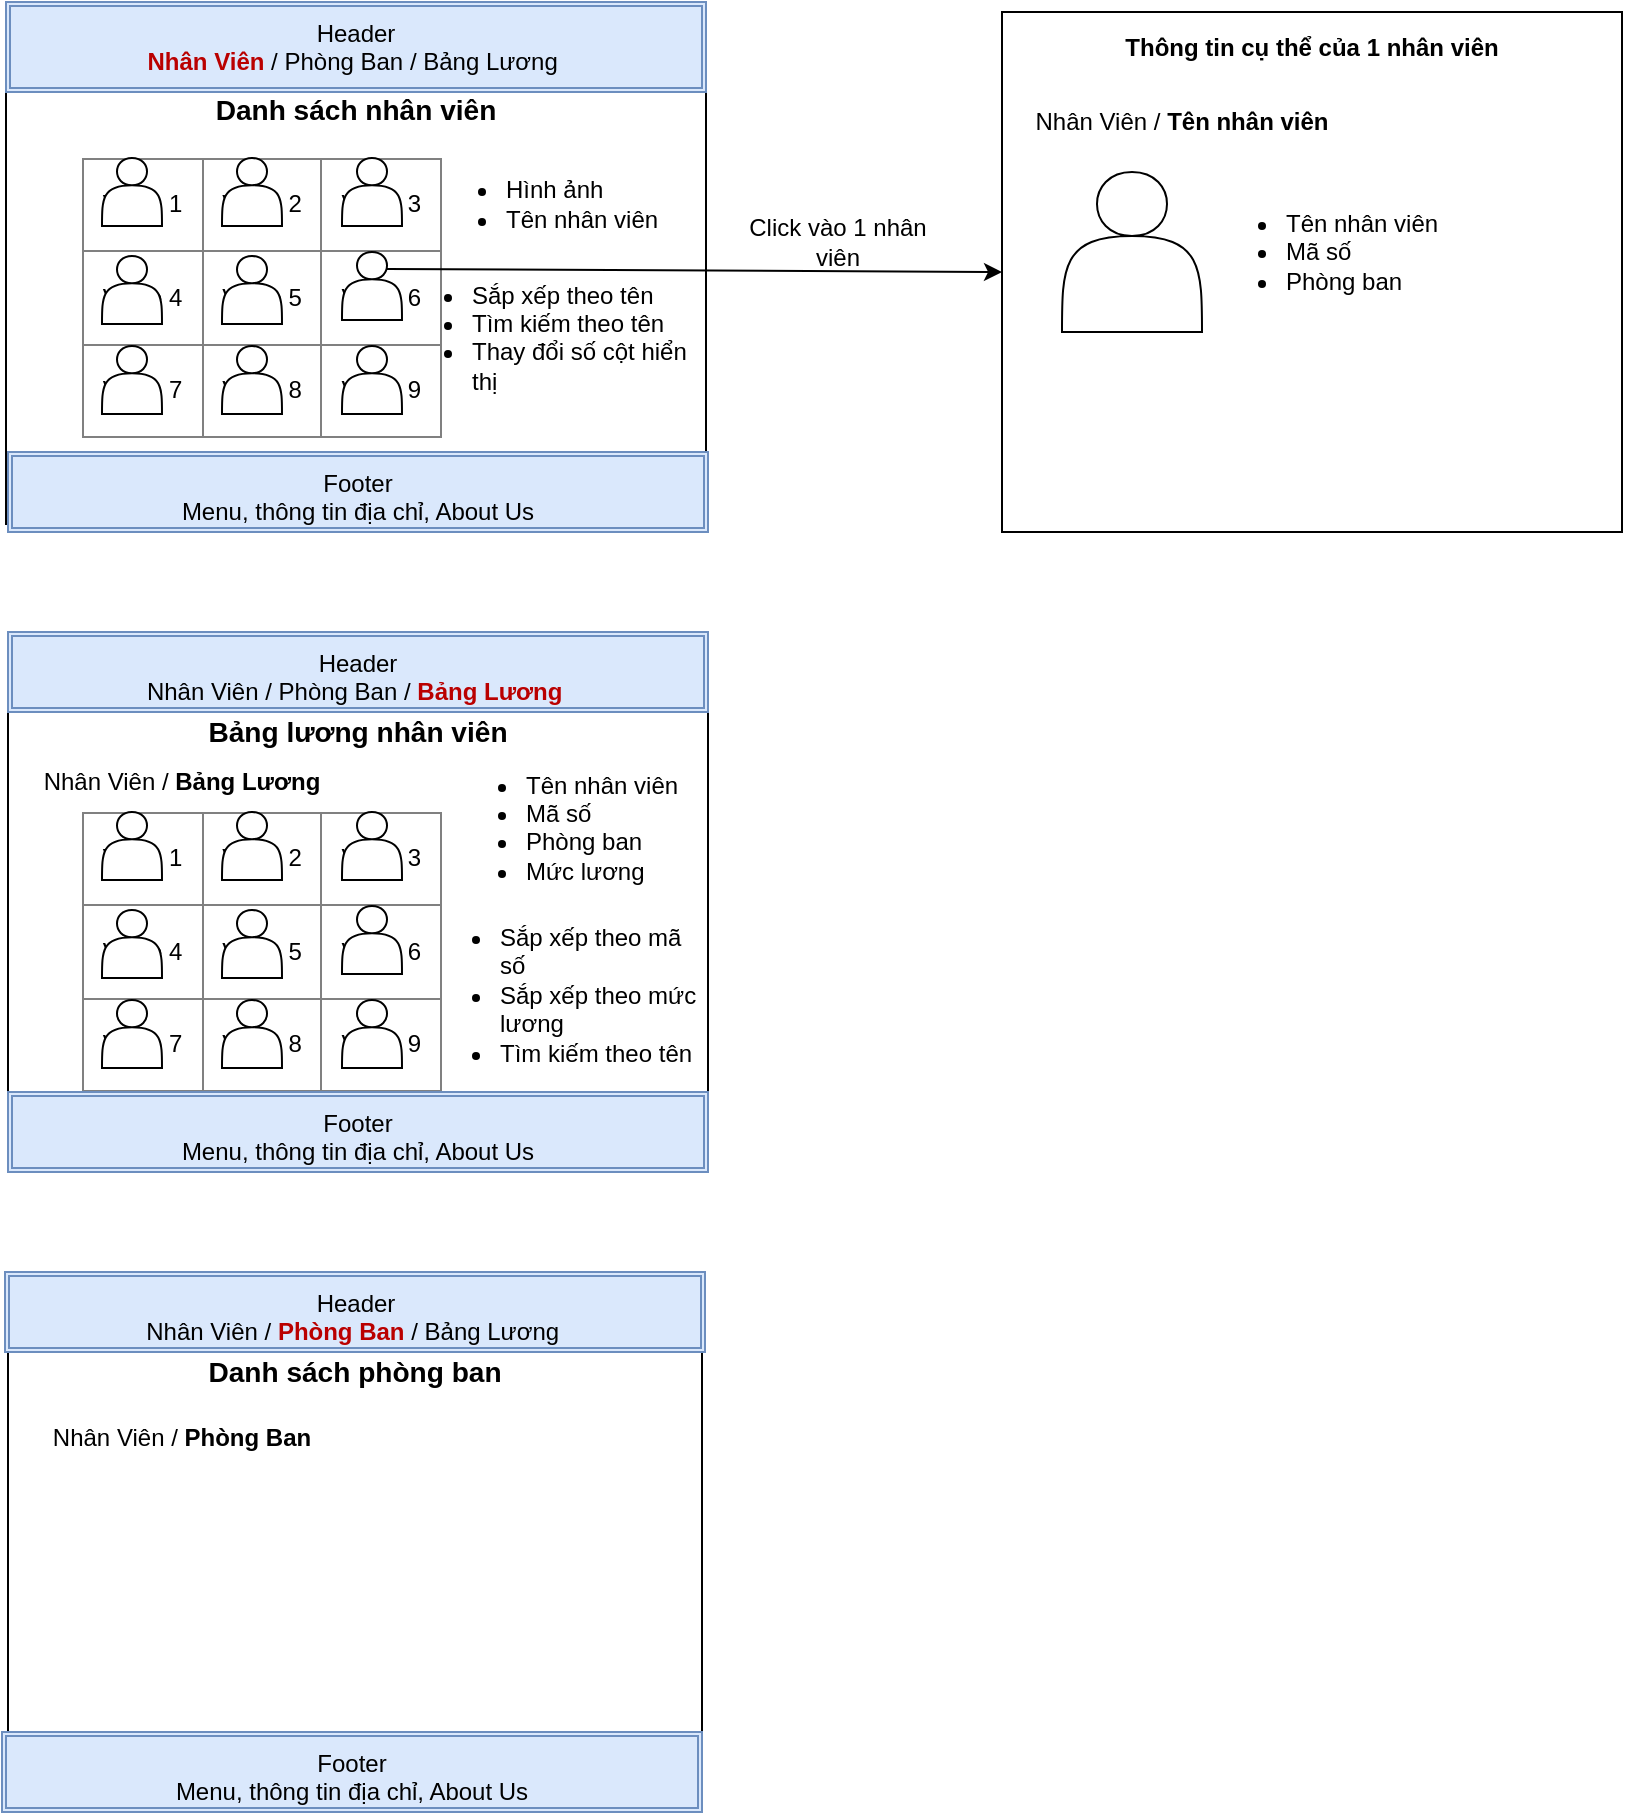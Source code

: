 <mxfile version="16.5.6" type="github">
  <diagram id="pb4SdE6-r2ZsqCLpavfr" name="Page-1">
    <mxGraphModel dx="1038" dy="547" grid="1" gridSize="10" guides="1" tooltips="1" connect="1" arrows="1" fold="1" page="1" pageScale="1" pageWidth="827" pageHeight="1169" math="0" shadow="0">
      <root>
        <mxCell id="0" />
        <mxCell id="1" parent="0" />
        <mxCell id="zKxOlCtOejwHsQ1bgcev-1" value="&lt;h3&gt;Danh sách nhân viên&lt;/h3&gt;" style="whiteSpace=wrap;html=1;align=center;spacingTop=24;horizontal=1;verticalAlign=top;labelPosition=center;verticalLabelPosition=middle;" parent="1" vertex="1">
          <mxGeometry x="2" y="16" width="350" height="260" as="geometry" />
        </mxCell>
        <mxCell id="KNncjrBmfiQTa96TtwuM-1" value="&lt;h3&gt;Danh sách phòng ban&lt;/h3&gt;" style="whiteSpace=wrap;html=1;verticalAlign=top;spacingTop=21;" parent="1" vertex="1">
          <mxGeometry x="3" y="650" width="347" height="270" as="geometry" />
        </mxCell>
        <mxCell id="KNncjrBmfiQTa96TtwuM-2" value="&lt;h3&gt;Bảng lương nhân viên&lt;/h3&gt;" style="whiteSpace=wrap;html=1;verticalAlign=top;spacingTop=21;" parent="1" vertex="1">
          <mxGeometry x="3" y="330" width="350" height="270" as="geometry" />
        </mxCell>
        <mxCell id="KNncjrBmfiQTa96TtwuM-4" value="&lt;h4&gt;Thông tin cụ thể của 1 nhân viên&lt;/h4&gt;" style="whiteSpace=wrap;html=1;verticalAlign=top;spacingTop=-12;" parent="1" vertex="1">
          <mxGeometry x="500" y="20" width="310" height="260" as="geometry" />
        </mxCell>
        <mxCell id="KNncjrBmfiQTa96TtwuM-6" value="&lt;ul&gt;&lt;li&gt;Hình ảnh&lt;/li&gt;&lt;li&gt;Tên nhân viên&lt;/li&gt;&lt;/ul&gt;" style="text;strokeColor=none;fillColor=none;html=1;whiteSpace=wrap;verticalAlign=middle;overflow=hidden;" parent="1" vertex="1">
          <mxGeometry x="210" y="76" width="150" height="80" as="geometry" />
        </mxCell>
        <mxCell id="KNncjrBmfiQTa96TtwuM-7" value="Footer&lt;br&gt;Menu, thông tin địa chỉ, About Us" style="shape=ext;double=1;rounded=0;whiteSpace=wrap;html=1;verticalAlign=top;labelBackgroundColor=none;fillColor=#dae8fc;strokeColor=#6c8ebf;" parent="1" vertex="1">
          <mxGeometry x="3" y="240" width="350" height="40" as="geometry" />
        </mxCell>
        <mxCell id="KNncjrBmfiQTa96TtwuM-9" value="Click vào 1 nhân viên" style="text;html=1;strokeColor=none;fillColor=none;align=center;verticalAlign=middle;whiteSpace=wrap;rounded=0;labelBackgroundColor=none;" parent="1" vertex="1">
          <mxGeometry x="370" y="120" width="96" height="30" as="geometry" />
        </mxCell>
        <mxCell id="KNncjrBmfiQTa96TtwuM-10" value="Header&lt;br&gt;&lt;b&gt;&lt;font color=&quot;rgba(0, 0, 0, 0)&quot;&gt;Nhân Viên&lt;/font&gt;&lt;/b&gt; / Phòng Ban / Bảng Lương&amp;nbsp;" style="shape=ext;double=1;rounded=0;whiteSpace=wrap;html=1;verticalAlign=top;labelBackgroundColor=none;fillColor=#dae8fc;strokeColor=#6c8ebf;" parent="1" vertex="1">
          <mxGeometry x="2" y="15" width="350" height="45" as="geometry" />
        </mxCell>
        <mxCell id="KNncjrBmfiQTa96TtwuM-11" value="" style="shape=actor;whiteSpace=wrap;html=1;labelBackgroundColor=none;" parent="1" vertex="1">
          <mxGeometry x="530" y="100" width="70" height="80" as="geometry" />
        </mxCell>
        <mxCell id="KNncjrBmfiQTa96TtwuM-22" value="&lt;ul&gt;&lt;li&gt;Tên nhân viên&lt;/li&gt;&lt;li&gt;Mã số&lt;/li&gt;&lt;li&gt;Phòng ban&lt;/li&gt;&lt;/ul&gt;" style="text;strokeColor=none;fillColor=none;html=1;whiteSpace=wrap;verticalAlign=middle;overflow=hidden;" parent="1" vertex="1">
          <mxGeometry x="600" y="100" width="150" height="80" as="geometry" />
        </mxCell>
        <mxCell id="KNncjrBmfiQTa96TtwuM-27" value="" style="group" parent="1" vertex="1" connectable="0">
          <mxGeometry x="40" y="93" width="180" height="140" as="geometry" />
        </mxCell>
        <mxCell id="KNncjrBmfiQTa96TtwuM-8" value="&lt;table border=&quot;1&quot; width=&quot;100%&quot; height=&quot;100%&quot; style=&quot;width:100%;height:100%;border-collapse:collapse;&quot;&gt;&lt;tr&gt;&lt;td align=&quot;center&quot;&gt;Value 1&lt;/td&gt;&lt;td align=&quot;center&quot;&gt;Value 2&lt;/td&gt;&lt;td align=&quot;center&quot;&gt;Value 3&lt;/td&gt;&lt;/tr&gt;&lt;tr&gt;&lt;td align=&quot;center&quot;&gt;Value 4&lt;/td&gt;&lt;td align=&quot;center&quot;&gt;Value 5&lt;/td&gt;&lt;td align=&quot;center&quot;&gt;Value 6&lt;/td&gt;&lt;/tr&gt;&lt;tr&gt;&lt;td align=&quot;center&quot;&gt;Value 7&lt;/td&gt;&lt;td align=&quot;center&quot;&gt;Value 8&lt;/td&gt;&lt;td align=&quot;center&quot;&gt;Value 9&lt;/td&gt;&lt;/tr&gt;&lt;/table&gt;" style="text;html=1;strokeColor=none;fillColor=none;overflow=fill;labelBackgroundColor=none;" parent="KNncjrBmfiQTa96TtwuM-27" vertex="1">
          <mxGeometry width="180" height="140" as="geometry" />
        </mxCell>
        <mxCell id="KNncjrBmfiQTa96TtwuM-12" value="" style="shape=actor;whiteSpace=wrap;html=1;labelBackgroundColor=none;" parent="KNncjrBmfiQTa96TtwuM-27" vertex="1">
          <mxGeometry x="10" width="30" height="34" as="geometry" />
        </mxCell>
        <mxCell id="KNncjrBmfiQTa96TtwuM-13" value="" style="shape=actor;whiteSpace=wrap;html=1;labelBackgroundColor=none;" parent="KNncjrBmfiQTa96TtwuM-27" vertex="1">
          <mxGeometry x="70" width="30" height="34" as="geometry" />
        </mxCell>
        <mxCell id="KNncjrBmfiQTa96TtwuM-14" value="" style="shape=actor;whiteSpace=wrap;html=1;labelBackgroundColor=none;" parent="KNncjrBmfiQTa96TtwuM-27" vertex="1">
          <mxGeometry x="130" width="30" height="34" as="geometry" />
        </mxCell>
        <mxCell id="KNncjrBmfiQTa96TtwuM-15" value="" style="shape=actor;whiteSpace=wrap;html=1;labelBackgroundColor=none;" parent="KNncjrBmfiQTa96TtwuM-27" vertex="1">
          <mxGeometry x="10" y="49" width="30" height="34" as="geometry" />
        </mxCell>
        <mxCell id="KNncjrBmfiQTa96TtwuM-16" value="" style="shape=actor;whiteSpace=wrap;html=1;labelBackgroundColor=none;" parent="KNncjrBmfiQTa96TtwuM-27" vertex="1">
          <mxGeometry x="70" y="49" width="30" height="34" as="geometry" />
        </mxCell>
        <mxCell id="KNncjrBmfiQTa96TtwuM-17" value="" style="shape=actor;whiteSpace=wrap;html=1;labelBackgroundColor=none;" parent="KNncjrBmfiQTa96TtwuM-27" vertex="1">
          <mxGeometry x="10" y="94" width="30" height="34" as="geometry" />
        </mxCell>
        <mxCell id="KNncjrBmfiQTa96TtwuM-18" value="" style="shape=actor;whiteSpace=wrap;html=1;labelBackgroundColor=none;" parent="KNncjrBmfiQTa96TtwuM-27" vertex="1">
          <mxGeometry x="70" y="94" width="30" height="34" as="geometry" />
        </mxCell>
        <mxCell id="KNncjrBmfiQTa96TtwuM-19" value="" style="shape=actor;whiteSpace=wrap;html=1;labelBackgroundColor=none;" parent="KNncjrBmfiQTa96TtwuM-27" vertex="1">
          <mxGeometry x="130" y="94" width="30" height="34" as="geometry" />
        </mxCell>
        <mxCell id="KNncjrBmfiQTa96TtwuM-20" value="" style="shape=actor;whiteSpace=wrap;html=1;labelBackgroundColor=none;" parent="KNncjrBmfiQTa96TtwuM-27" vertex="1">
          <mxGeometry x="130" y="47" width="30" height="34" as="geometry" />
        </mxCell>
        <mxCell id="KNncjrBmfiQTa96TtwuM-39" value="&lt;ul&gt;&lt;li&gt;Tên nhân viên&lt;/li&gt;&lt;li&gt;Mã số&lt;/li&gt;&lt;li&gt;Phòng ban&lt;/li&gt;&lt;li&gt;Mức lương&lt;/li&gt;&lt;/ul&gt;" style="text;strokeColor=none;fillColor=none;html=1;whiteSpace=wrap;verticalAlign=middle;overflow=hidden;" parent="1" vertex="1">
          <mxGeometry x="220" y="385" width="150" height="80" as="geometry" />
        </mxCell>
        <mxCell id="KNncjrBmfiQTa96TtwuM-40" value="&lt;ul&gt;&lt;li&gt;Sắp xếp theo tên&lt;/li&gt;&lt;li&gt;Tìm kiếm theo tên&lt;/li&gt;&lt;li&gt;Thay đổi số cột hiển thị&lt;/li&gt;&lt;/ul&gt;" style="text;strokeColor=none;fillColor=none;html=1;whiteSpace=wrap;verticalAlign=middle;overflow=hidden;" parent="1" vertex="1">
          <mxGeometry x="193" y="140" width="157" height="80" as="geometry" />
        </mxCell>
        <mxCell id="KNncjrBmfiQTa96TtwuM-41" value="&lt;ul&gt;&lt;li&gt;Sắp xếp theo mã số&amp;nbsp;&lt;/li&gt;&lt;li&gt;Sắp xếp theo mức lương&lt;/li&gt;&lt;li&gt;Tìm kiếm theo tên&lt;/li&gt;&lt;/ul&gt;" style="text;strokeColor=none;fillColor=none;html=1;whiteSpace=wrap;verticalAlign=middle;overflow=hidden;" parent="1" vertex="1">
          <mxGeometry x="207" y="461" width="150" height="89" as="geometry" />
        </mxCell>
        <mxCell id="QxCAGFQHH0MZ8qj6OE2_-1" value="" style="endArrow=classic;html=1;rounded=0;exitX=0.75;exitY=0.25;exitDx=0;exitDy=0;exitPerimeter=0;entryX=0;entryY=0.5;entryDx=0;entryDy=0;" edge="1" parent="1" source="KNncjrBmfiQTa96TtwuM-20" target="KNncjrBmfiQTa96TtwuM-4">
          <mxGeometry width="50" height="50" relative="1" as="geometry">
            <mxPoint x="400" y="310" as="sourcePoint" />
            <mxPoint x="490" y="330" as="targetPoint" />
          </mxGeometry>
        </mxCell>
        <mxCell id="QxCAGFQHH0MZ8qj6OE2_-5" value="Header&lt;br&gt;Nhân Viên / Phòng Ban / &lt;b&gt;&lt;font color=&quot;rgba(0, 0, 0, 0)&quot;&gt;Bảng Lương&lt;/font&gt;&lt;/b&gt;&amp;nbsp;" style="shape=ext;double=1;rounded=0;whiteSpace=wrap;html=1;verticalAlign=top;labelBackgroundColor=none;fillColor=#dae8fc;strokeColor=#6c8ebf;" vertex="1" parent="1">
          <mxGeometry x="3" y="330" width="350" height="40" as="geometry" />
        </mxCell>
        <mxCell id="QxCAGFQHH0MZ8qj6OE2_-6" value="Header&lt;br&gt;Nhân Viên / &lt;b&gt;&lt;font color=&quot;rgba(0, 0, 0, 0)&quot;&gt;Phòng Ban&lt;/font&gt;&lt;/b&gt; / Bảng Lương&amp;nbsp;" style="shape=ext;double=1;rounded=0;whiteSpace=wrap;html=1;verticalAlign=top;labelBackgroundColor=none;fillColor=#dae8fc;strokeColor=#6c8ebf;" vertex="1" parent="1">
          <mxGeometry x="1.5" y="650" width="350" height="40" as="geometry" />
        </mxCell>
        <mxCell id="QxCAGFQHH0MZ8qj6OE2_-10" value="Nhân Viên / &lt;b&gt;Tên nhân viên&lt;/b&gt;" style="text;html=1;strokeColor=none;fillColor=none;align=center;verticalAlign=middle;whiteSpace=wrap;rounded=0;fontColor=#000000;" vertex="1" parent="1">
          <mxGeometry x="510" y="60" width="160" height="30" as="geometry" />
        </mxCell>
        <mxCell id="QxCAGFQHH0MZ8qj6OE2_-11" value="" style="group" vertex="1" connectable="0" parent="1">
          <mxGeometry x="40" y="420" width="180" height="140" as="geometry" />
        </mxCell>
        <mxCell id="QxCAGFQHH0MZ8qj6OE2_-12" value="&lt;table border=&quot;1&quot; width=&quot;100%&quot; height=&quot;100%&quot; style=&quot;width:100%;height:100%;border-collapse:collapse;&quot;&gt;&lt;tr&gt;&lt;td align=&quot;center&quot;&gt;Value 1&lt;/td&gt;&lt;td align=&quot;center&quot;&gt;Value 2&lt;/td&gt;&lt;td align=&quot;center&quot;&gt;Value 3&lt;/td&gt;&lt;/tr&gt;&lt;tr&gt;&lt;td align=&quot;center&quot;&gt;Value 4&lt;/td&gt;&lt;td align=&quot;center&quot;&gt;Value 5&lt;/td&gt;&lt;td align=&quot;center&quot;&gt;Value 6&lt;/td&gt;&lt;/tr&gt;&lt;tr&gt;&lt;td align=&quot;center&quot;&gt;Value 7&lt;/td&gt;&lt;td align=&quot;center&quot;&gt;Value 8&lt;/td&gt;&lt;td align=&quot;center&quot;&gt;Value 9&lt;/td&gt;&lt;/tr&gt;&lt;/table&gt;" style="text;html=1;strokeColor=none;fillColor=none;overflow=fill;labelBackgroundColor=none;" vertex="1" parent="QxCAGFQHH0MZ8qj6OE2_-11">
          <mxGeometry width="180" height="140" as="geometry" />
        </mxCell>
        <mxCell id="QxCAGFQHH0MZ8qj6OE2_-13" value="" style="shape=actor;whiteSpace=wrap;html=1;labelBackgroundColor=none;" vertex="1" parent="QxCAGFQHH0MZ8qj6OE2_-11">
          <mxGeometry x="10" width="30" height="34" as="geometry" />
        </mxCell>
        <mxCell id="QxCAGFQHH0MZ8qj6OE2_-14" value="" style="shape=actor;whiteSpace=wrap;html=1;labelBackgroundColor=none;" vertex="1" parent="QxCAGFQHH0MZ8qj6OE2_-11">
          <mxGeometry x="70" width="30" height="34" as="geometry" />
        </mxCell>
        <mxCell id="QxCAGFQHH0MZ8qj6OE2_-15" value="" style="shape=actor;whiteSpace=wrap;html=1;labelBackgroundColor=none;" vertex="1" parent="QxCAGFQHH0MZ8qj6OE2_-11">
          <mxGeometry x="130" width="30" height="34" as="geometry" />
        </mxCell>
        <mxCell id="QxCAGFQHH0MZ8qj6OE2_-16" value="" style="shape=actor;whiteSpace=wrap;html=1;labelBackgroundColor=none;" vertex="1" parent="QxCAGFQHH0MZ8qj6OE2_-11">
          <mxGeometry x="10" y="49" width="30" height="34" as="geometry" />
        </mxCell>
        <mxCell id="QxCAGFQHH0MZ8qj6OE2_-17" value="" style="shape=actor;whiteSpace=wrap;html=1;labelBackgroundColor=none;" vertex="1" parent="QxCAGFQHH0MZ8qj6OE2_-11">
          <mxGeometry x="70" y="49" width="30" height="34" as="geometry" />
        </mxCell>
        <mxCell id="QxCAGFQHH0MZ8qj6OE2_-18" value="" style="shape=actor;whiteSpace=wrap;html=1;labelBackgroundColor=none;" vertex="1" parent="QxCAGFQHH0MZ8qj6OE2_-11">
          <mxGeometry x="10" y="94" width="30" height="34" as="geometry" />
        </mxCell>
        <mxCell id="QxCAGFQHH0MZ8qj6OE2_-19" value="" style="shape=actor;whiteSpace=wrap;html=1;labelBackgroundColor=none;" vertex="1" parent="QxCAGFQHH0MZ8qj6OE2_-11">
          <mxGeometry x="70" y="94" width="30" height="34" as="geometry" />
        </mxCell>
        <mxCell id="QxCAGFQHH0MZ8qj6OE2_-20" value="" style="shape=actor;whiteSpace=wrap;html=1;labelBackgroundColor=none;" vertex="1" parent="QxCAGFQHH0MZ8qj6OE2_-11">
          <mxGeometry x="130" y="94" width="30" height="34" as="geometry" />
        </mxCell>
        <mxCell id="QxCAGFQHH0MZ8qj6OE2_-21" value="" style="shape=actor;whiteSpace=wrap;html=1;labelBackgroundColor=none;" vertex="1" parent="QxCAGFQHH0MZ8qj6OE2_-11">
          <mxGeometry x="130" y="47" width="30" height="34" as="geometry" />
        </mxCell>
        <mxCell id="QxCAGFQHH0MZ8qj6OE2_-22" value="Nhân Viên / &lt;b&gt;Bảng Lương&lt;/b&gt;" style="text;html=1;strokeColor=none;fillColor=none;align=center;verticalAlign=middle;whiteSpace=wrap;rounded=0;fontColor=#000000;" vertex="1" parent="1">
          <mxGeometry x="10" y="390" width="160" height="30" as="geometry" />
        </mxCell>
        <mxCell id="QxCAGFQHH0MZ8qj6OE2_-23" value="Nhân Viên / &lt;b&gt;Phòng Ban&lt;/b&gt;" style="text;html=1;strokeColor=none;fillColor=none;align=center;verticalAlign=middle;whiteSpace=wrap;rounded=0;fontColor=#000000;" vertex="1" parent="1">
          <mxGeometry x="10" y="718" width="160" height="30" as="geometry" />
        </mxCell>
        <mxCell id="QxCAGFQHH0MZ8qj6OE2_-24" value="Footer&lt;br&gt;Menu, thông tin địa chỉ, About Us" style="shape=ext;double=1;rounded=0;whiteSpace=wrap;html=1;verticalAlign=top;labelBackgroundColor=none;fillColor=#dae8fc;strokeColor=#6c8ebf;" vertex="1" parent="1">
          <mxGeometry x="3" y="560" width="350" height="40" as="geometry" />
        </mxCell>
        <mxCell id="QxCAGFQHH0MZ8qj6OE2_-25" value="Footer&lt;br&gt;Menu, thông tin địa chỉ, About Us" style="shape=ext;double=1;rounded=0;whiteSpace=wrap;html=1;verticalAlign=top;labelBackgroundColor=none;fillColor=#dae8fc;strokeColor=#6c8ebf;" vertex="1" parent="1">
          <mxGeometry y="880" width="350" height="40" as="geometry" />
        </mxCell>
      </root>
    </mxGraphModel>
  </diagram>
</mxfile>
